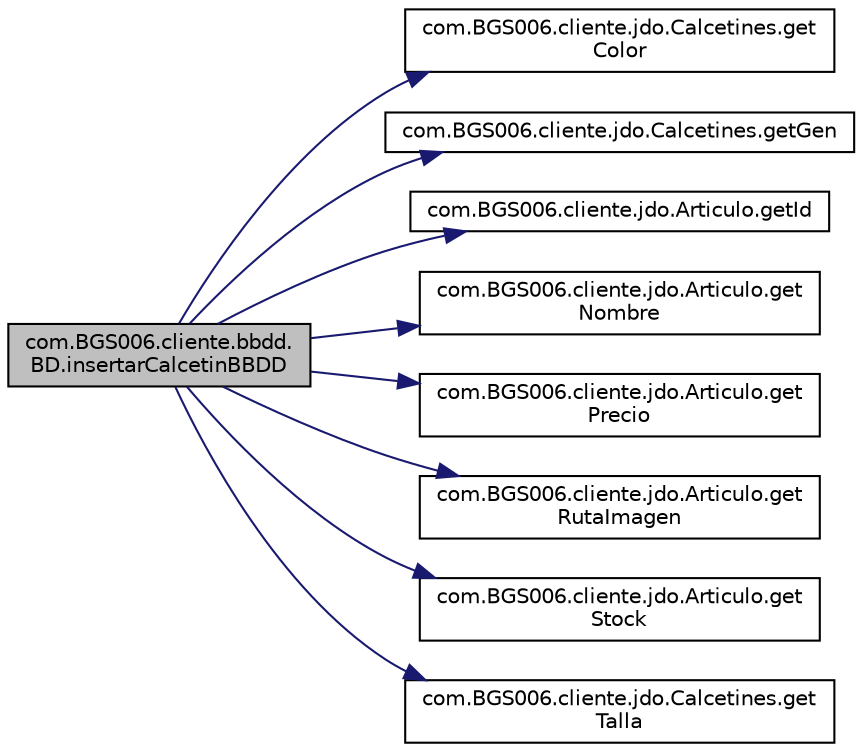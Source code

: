 digraph "com.BGS006.cliente.bbdd.BD.insertarCalcetinBBDD"
{
 // LATEX_PDF_SIZE
  edge [fontname="Helvetica",fontsize="10",labelfontname="Helvetica",labelfontsize="10"];
  node [fontname="Helvetica",fontsize="10",shape=record];
  rankdir="LR";
  Node1 [label="com.BGS006.cliente.bbdd.\lBD.insertarCalcetinBBDD",height=0.2,width=0.4,color="black", fillcolor="grey75", style="filled", fontcolor="black",tooltip=" "];
  Node1 -> Node2 [color="midnightblue",fontsize="10",style="solid",fontname="Helvetica"];
  Node2 [label="com.BGS006.cliente.jdo.Calcetines.get\lColor",height=0.2,width=0.4,color="black", fillcolor="white", style="filled",URL="$classcom_1_1_b_g_s006_1_1cliente_1_1jdo_1_1_calcetines.html#ac53af164be9f140e67b6d1a42b70d5e7",tooltip=" "];
  Node1 -> Node3 [color="midnightblue",fontsize="10",style="solid",fontname="Helvetica"];
  Node3 [label="com.BGS006.cliente.jdo.Calcetines.getGen",height=0.2,width=0.4,color="black", fillcolor="white", style="filled",URL="$classcom_1_1_b_g_s006_1_1cliente_1_1jdo_1_1_calcetines.html#aab59ad35bbe79d04149299ce571d05c0",tooltip=" "];
  Node1 -> Node4 [color="midnightblue",fontsize="10",style="solid",fontname="Helvetica"];
  Node4 [label="com.BGS006.cliente.jdo.Articulo.getId",height=0.2,width=0.4,color="black", fillcolor="white", style="filled",URL="$classcom_1_1_b_g_s006_1_1cliente_1_1jdo_1_1_articulo.html#a0a51701043cde3157a09a523e31d0966",tooltip=" "];
  Node1 -> Node5 [color="midnightblue",fontsize="10",style="solid",fontname="Helvetica"];
  Node5 [label="com.BGS006.cliente.jdo.Articulo.get\lNombre",height=0.2,width=0.4,color="black", fillcolor="white", style="filled",URL="$classcom_1_1_b_g_s006_1_1cliente_1_1jdo_1_1_articulo.html#a03e52f20823a1ba2a9e9a3c19a4c7a23",tooltip=" "];
  Node1 -> Node6 [color="midnightblue",fontsize="10",style="solid",fontname="Helvetica"];
  Node6 [label="com.BGS006.cliente.jdo.Articulo.get\lPrecio",height=0.2,width=0.4,color="black", fillcolor="white", style="filled",URL="$classcom_1_1_b_g_s006_1_1cliente_1_1jdo_1_1_articulo.html#a04a7c0500098e2126d4783caa76cf026",tooltip=" "];
  Node1 -> Node7 [color="midnightblue",fontsize="10",style="solid",fontname="Helvetica"];
  Node7 [label="com.BGS006.cliente.jdo.Articulo.get\lRutaImagen",height=0.2,width=0.4,color="black", fillcolor="white", style="filled",URL="$classcom_1_1_b_g_s006_1_1cliente_1_1jdo_1_1_articulo.html#ad60cf54307accd21dd908bbc5d213d2c",tooltip=" "];
  Node1 -> Node8 [color="midnightblue",fontsize="10",style="solid",fontname="Helvetica"];
  Node8 [label="com.BGS006.cliente.jdo.Articulo.get\lStock",height=0.2,width=0.4,color="black", fillcolor="white", style="filled",URL="$classcom_1_1_b_g_s006_1_1cliente_1_1jdo_1_1_articulo.html#a3d08598ecc4e7755b7e1a3def6523cdb",tooltip=" "];
  Node1 -> Node9 [color="midnightblue",fontsize="10",style="solid",fontname="Helvetica"];
  Node9 [label="com.BGS006.cliente.jdo.Calcetines.get\lTalla",height=0.2,width=0.4,color="black", fillcolor="white", style="filled",URL="$classcom_1_1_b_g_s006_1_1cliente_1_1jdo_1_1_calcetines.html#a6240fd60670d6773ad976e0bceddc600",tooltip=" "];
}
